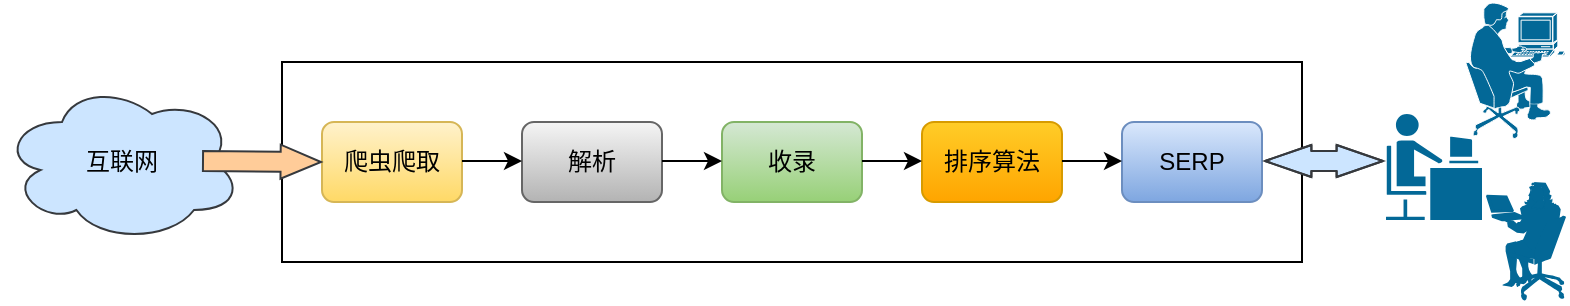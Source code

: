 <mxfile version="21.6.8" type="github">
  <diagram name="第 1 页" id="CiiBRZctD_MiHNb_AMjR">
    <mxGraphModel dx="985" dy="536" grid="1" gridSize="10" guides="1" tooltips="1" connect="1" arrows="1" fold="1" page="1" pageScale="1" pageWidth="827" pageHeight="1169" math="0" shadow="0">
      <root>
        <mxCell id="0" />
        <mxCell id="1" parent="0" />
        <mxCell id="A4mq102dQQTEhhLru-mC-1" value="互联网" style="ellipse;shape=cloud;whiteSpace=wrap;html=1;fillColor=#cce5ff;strokeColor=#36393d;" vertex="1" parent="1">
          <mxGeometry x="10" y="210" width="120" height="80" as="geometry" />
        </mxCell>
        <mxCell id="A4mq102dQQTEhhLru-mC-2" value="" style="rounded=0;whiteSpace=wrap;html=1;" vertex="1" parent="1">
          <mxGeometry x="150" y="200" width="510" height="100" as="geometry" />
        </mxCell>
        <mxCell id="A4mq102dQQTEhhLru-mC-3" value="" style="shape=mxgraph.cisco.people.androgenous_person;sketch=0;html=1;pointerEvents=1;dashed=0;fillColor=#036897;strokeColor=#ffffff;strokeWidth=2;verticalLabelPosition=bottom;verticalAlign=top;align=center;outlineConnect=0;" vertex="1" parent="1">
          <mxGeometry x="701" y="225" width="50" height="55" as="geometry" />
        </mxCell>
        <mxCell id="A4mq102dQQTEhhLru-mC-6" value="" style="shape=mxgraph.cisco.people.pc_man;sketch=0;html=1;pointerEvents=1;dashed=0;fillColor=#036897;strokeColor=#ffffff;strokeWidth=2;verticalLabelPosition=bottom;verticalAlign=top;align=center;outlineConnect=0;" vertex="1" parent="1">
          <mxGeometry x="742" y="170" width="50" height="69" as="geometry" />
        </mxCell>
        <mxCell id="A4mq102dQQTEhhLru-mC-8" value="" style="shape=mxgraph.cisco.people.sitting_woman;sketch=0;html=1;pointerEvents=1;dashed=0;fillColor=#036897;strokeColor=#ffffff;strokeWidth=2;verticalLabelPosition=bottom;verticalAlign=top;align=center;outlineConnect=0;" vertex="1" parent="1">
          <mxGeometry x="752" y="260" width="40" height="60" as="geometry" />
        </mxCell>
        <mxCell id="A4mq102dQQTEhhLru-mC-10" value="爬虫爬取" style="rounded=1;whiteSpace=wrap;html=1;fillColor=#fff2cc;strokeColor=#d6b656;gradientColor=#ffd966;" vertex="1" parent="1">
          <mxGeometry x="170" y="230" width="70" height="40" as="geometry" />
        </mxCell>
        <mxCell id="A4mq102dQQTEhhLru-mC-12" value="解析" style="rounded=1;whiteSpace=wrap;html=1;fillColor=#f5f5f5;strokeColor=#666666;gradientColor=#b3b3b3;" vertex="1" parent="1">
          <mxGeometry x="270" y="230" width="70" height="40" as="geometry" />
        </mxCell>
        <mxCell id="A4mq102dQQTEhhLru-mC-13" value="收录" style="rounded=1;whiteSpace=wrap;html=1;fillColor=#d5e8d4;strokeColor=#82b366;gradientColor=#97d077;" vertex="1" parent="1">
          <mxGeometry x="370" y="230" width="70" height="40" as="geometry" />
        </mxCell>
        <mxCell id="A4mq102dQQTEhhLru-mC-14" value="排序算法" style="rounded=1;whiteSpace=wrap;html=1;fillColor=#ffcd28;strokeColor=#d79b00;gradientColor=#ffa500;" vertex="1" parent="1">
          <mxGeometry x="470" y="230" width="70" height="40" as="geometry" />
        </mxCell>
        <mxCell id="A4mq102dQQTEhhLru-mC-15" value="SERP" style="rounded=1;whiteSpace=wrap;html=1;fillColor=#dae8fc;strokeColor=#6c8ebf;gradientColor=#7ea6e0;" vertex="1" parent="1">
          <mxGeometry x="570" y="230" width="70" height="40" as="geometry" />
        </mxCell>
        <mxCell id="A4mq102dQQTEhhLru-mC-17" value="" style="shape=flexArrow;endArrow=classic;startArrow=classic;html=1;rounded=0;endWidth=5;endSize=7.4;startWidth=5;startSize=7.4;fillColor=#cce5ff;strokeColor=#36393d;" edge="1" parent="1">
          <mxGeometry width="100" height="100" relative="1" as="geometry">
            <mxPoint x="641" y="249.5" as="sourcePoint" />
            <mxPoint x="701" y="249.5" as="targetPoint" />
            <Array as="points">
              <mxPoint x="671" y="249.5" />
            </Array>
          </mxGeometry>
        </mxCell>
        <mxCell id="A4mq102dQQTEhhLru-mC-18" value="" style="shape=flexArrow;endArrow=classic;html=1;rounded=0;endWidth=6;endSize=6.4;exitX=0.94;exitY=0.49;exitDx=0;exitDy=0;exitPerimeter=0;entryX=0;entryY=0.5;entryDx=0;entryDy=0;fillColor=#ffcc99;strokeColor=#36393d;" edge="1" parent="1" target="A4mq102dQQTEhhLru-mC-10">
          <mxGeometry width="50" height="50" relative="1" as="geometry">
            <mxPoint x="110.0" y="249.5" as="sourcePoint" />
            <mxPoint x="157.2" y="249.8" as="targetPoint" />
          </mxGeometry>
        </mxCell>
        <mxCell id="A4mq102dQQTEhhLru-mC-22" value="" style="endArrow=classic;html=1;rounded=0;" edge="1" parent="1">
          <mxGeometry width="50" height="50" relative="1" as="geometry">
            <mxPoint x="240" y="249.5" as="sourcePoint" />
            <mxPoint x="270" y="249.5" as="targetPoint" />
          </mxGeometry>
        </mxCell>
        <mxCell id="A4mq102dQQTEhhLru-mC-25" value="" style="endArrow=classic;html=1;rounded=0;" edge="1" parent="1">
          <mxGeometry width="50" height="50" relative="1" as="geometry">
            <mxPoint x="340" y="249.5" as="sourcePoint" />
            <mxPoint x="370" y="249.5" as="targetPoint" />
          </mxGeometry>
        </mxCell>
        <mxCell id="A4mq102dQQTEhhLru-mC-26" value="" style="endArrow=classic;html=1;rounded=0;" edge="1" parent="1">
          <mxGeometry width="50" height="50" relative="1" as="geometry">
            <mxPoint x="440" y="249.5" as="sourcePoint" />
            <mxPoint x="470" y="249.5" as="targetPoint" />
          </mxGeometry>
        </mxCell>
        <mxCell id="A4mq102dQQTEhhLru-mC-27" value="" style="endArrow=classic;html=1;rounded=0;" edge="1" parent="1">
          <mxGeometry width="50" height="50" relative="1" as="geometry">
            <mxPoint x="540" y="249.5" as="sourcePoint" />
            <mxPoint x="570" y="249.5" as="targetPoint" />
          </mxGeometry>
        </mxCell>
      </root>
    </mxGraphModel>
  </diagram>
</mxfile>
